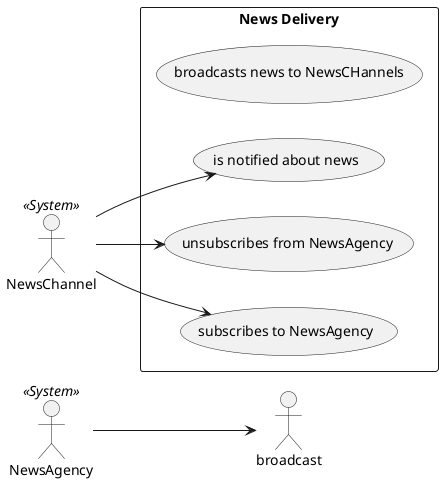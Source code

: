 @startuml

left to right direction
actor NewsAgency as Agency << System >>
actor NewsChannel as Channel << System >>

rectangle "News Delivery" {

    (broadcasts news to NewsCHannels) as broadcasts

    (is notified about news) as notify

    (unsubscribes from NewsAgency) as unsubscribe

    (subscribes to NewsAgency) as subscribe

}

Channel --> subscribe
Channel --> unsubscribe
Channel --> notify

Agency --> broadcast

@enduml